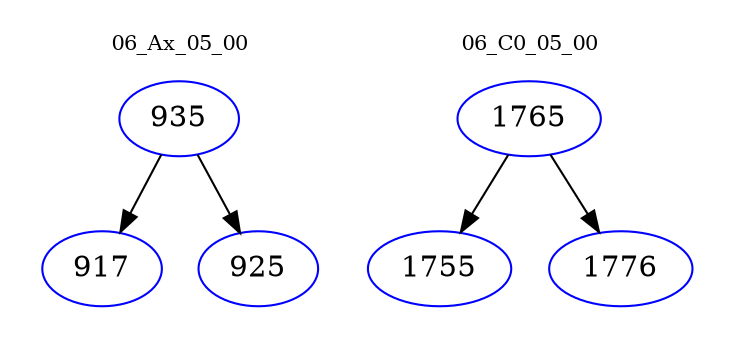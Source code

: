 digraph{
subgraph cluster_0 {
color = white
label = "06_Ax_05_00";
fontsize=10;
T0_935 [label="935", color="blue"]
T0_935 -> T0_917 [color="black"]
T0_917 [label="917", color="blue"]
T0_935 -> T0_925 [color="black"]
T0_925 [label="925", color="blue"]
}
subgraph cluster_1 {
color = white
label = "06_C0_05_00";
fontsize=10;
T1_1765 [label="1765", color="blue"]
T1_1765 -> T1_1755 [color="black"]
T1_1755 [label="1755", color="blue"]
T1_1765 -> T1_1776 [color="black"]
T1_1776 [label="1776", color="blue"]
}
}

